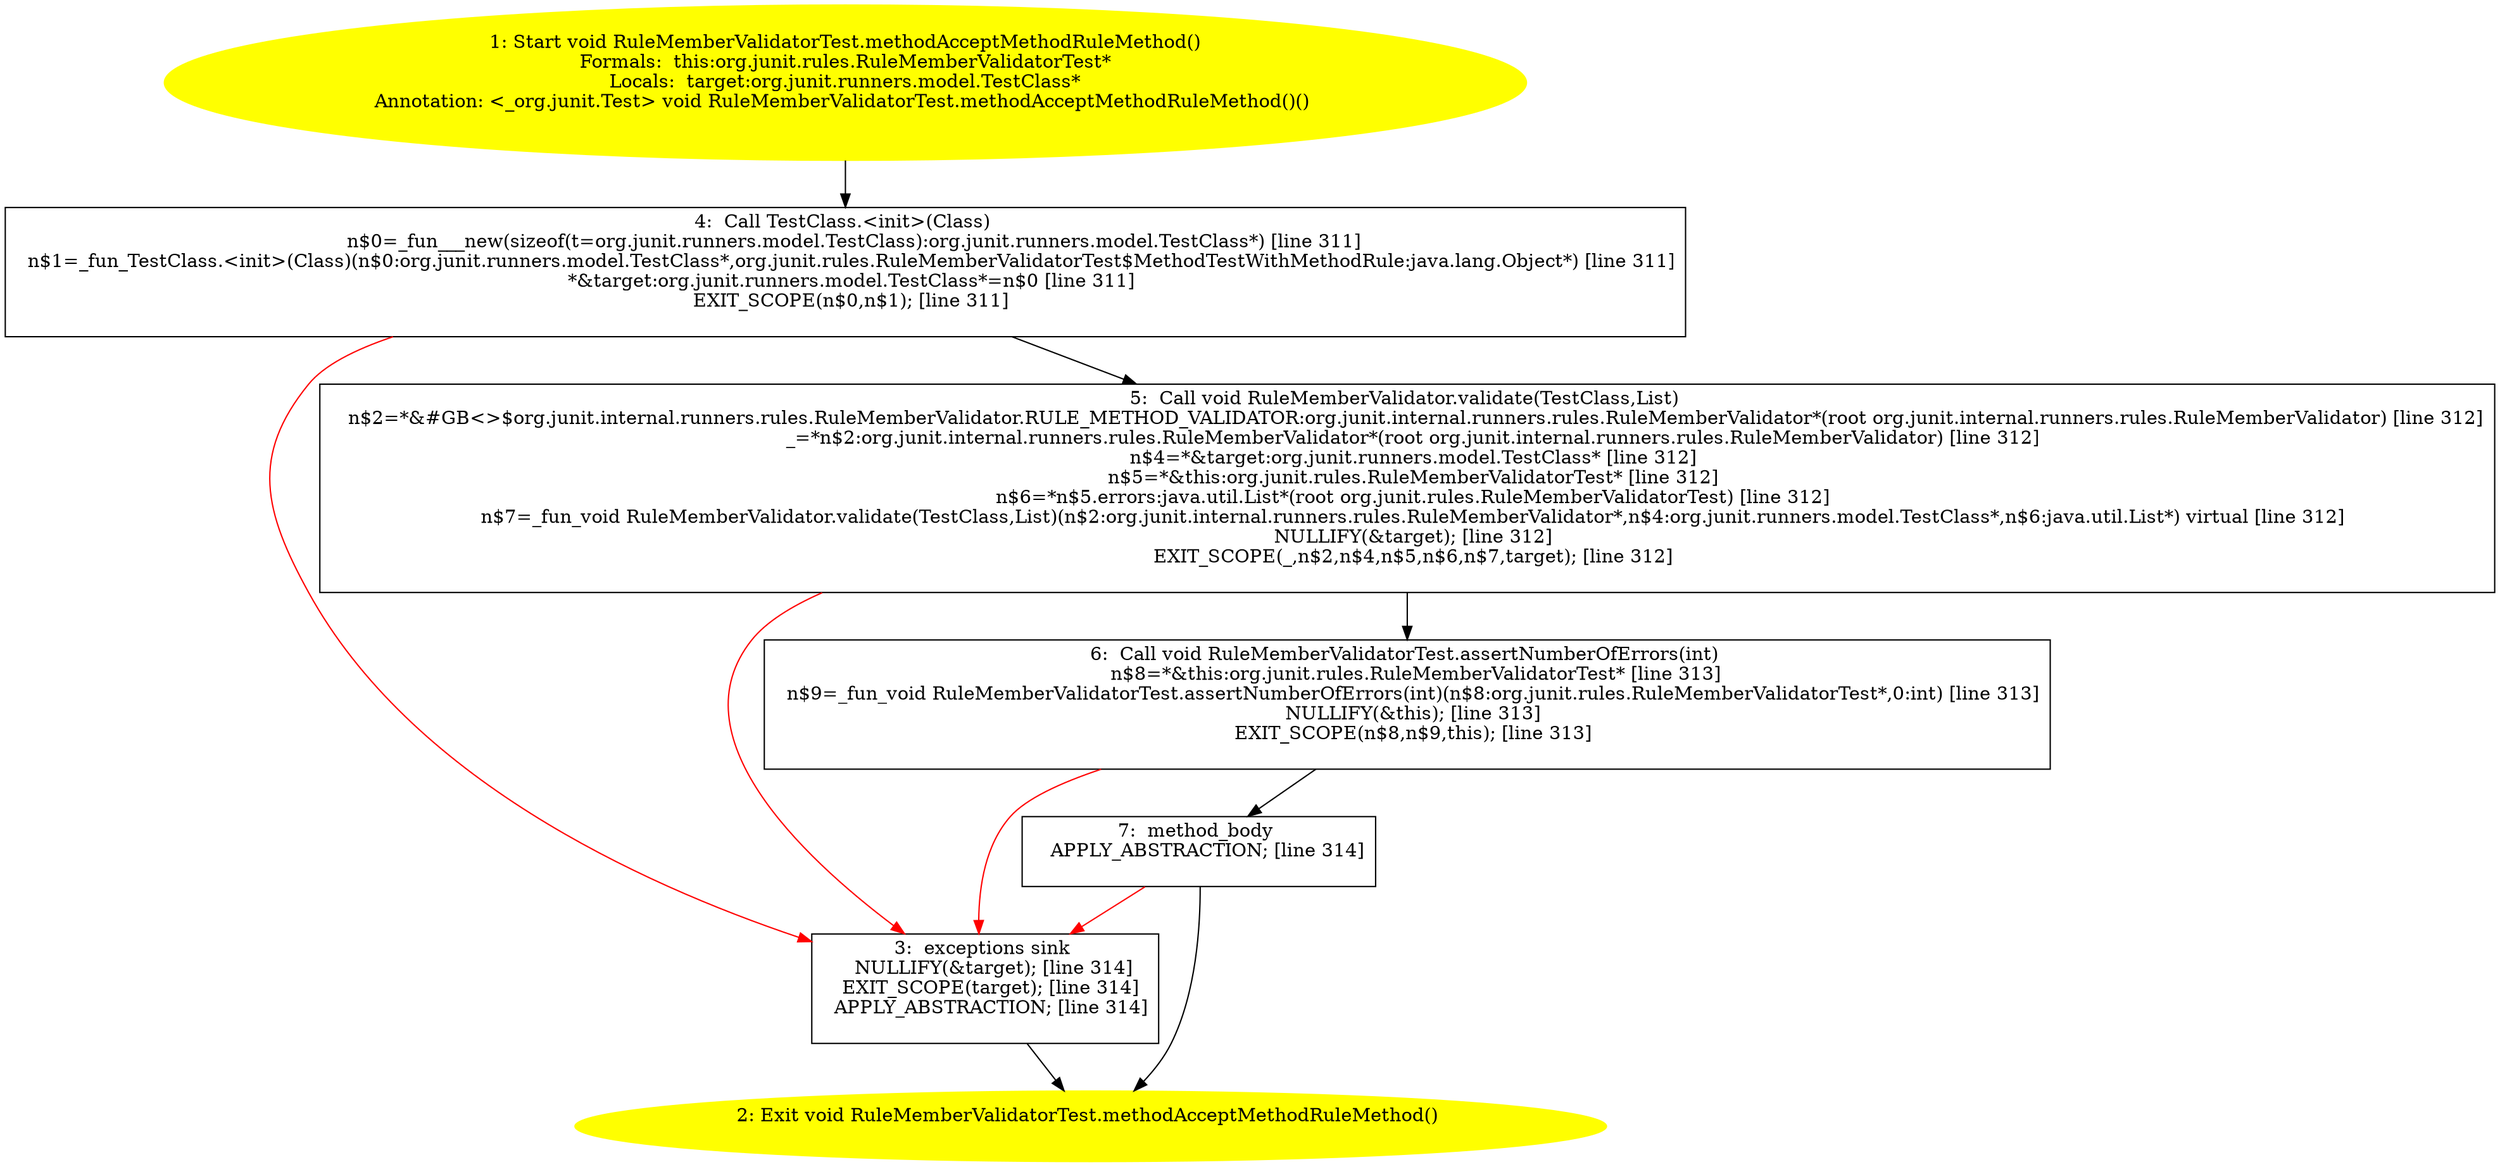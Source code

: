 /* @generated */
digraph cfg {
"org.junit.rules.RuleMemberValidatorTest.methodAcceptMethodRuleMethod():void.f912130d869c71b81357c48112afbc9a_1" [label="1: Start void RuleMemberValidatorTest.methodAcceptMethodRuleMethod()\nFormals:  this:org.junit.rules.RuleMemberValidatorTest*\nLocals:  target:org.junit.runners.model.TestClass*\nAnnotation: <_org.junit.Test> void RuleMemberValidatorTest.methodAcceptMethodRuleMethod()() \n  " color=yellow style=filled]
	

	 "org.junit.rules.RuleMemberValidatorTest.methodAcceptMethodRuleMethod():void.f912130d869c71b81357c48112afbc9a_1" -> "org.junit.rules.RuleMemberValidatorTest.methodAcceptMethodRuleMethod():void.f912130d869c71b81357c48112afbc9a_4" ;
"org.junit.rules.RuleMemberValidatorTest.methodAcceptMethodRuleMethod():void.f912130d869c71b81357c48112afbc9a_2" [label="2: Exit void RuleMemberValidatorTest.methodAcceptMethodRuleMethod() \n  " color=yellow style=filled]
	

"org.junit.rules.RuleMemberValidatorTest.methodAcceptMethodRuleMethod():void.f912130d869c71b81357c48112afbc9a_3" [label="3:  exceptions sink \n   NULLIFY(&target); [line 314]\n  EXIT_SCOPE(target); [line 314]\n  APPLY_ABSTRACTION; [line 314]\n " shape="box"]
	

	 "org.junit.rules.RuleMemberValidatorTest.methodAcceptMethodRuleMethod():void.f912130d869c71b81357c48112afbc9a_3" -> "org.junit.rules.RuleMemberValidatorTest.methodAcceptMethodRuleMethod():void.f912130d869c71b81357c48112afbc9a_2" ;
"org.junit.rules.RuleMemberValidatorTest.methodAcceptMethodRuleMethod():void.f912130d869c71b81357c48112afbc9a_4" [label="4:  Call TestClass.<init>(Class) \n   n$0=_fun___new(sizeof(t=org.junit.runners.model.TestClass):org.junit.runners.model.TestClass*) [line 311]\n  n$1=_fun_TestClass.<init>(Class)(n$0:org.junit.runners.model.TestClass*,org.junit.rules.RuleMemberValidatorTest$MethodTestWithMethodRule:java.lang.Object*) [line 311]\n  *&target:org.junit.runners.model.TestClass*=n$0 [line 311]\n  EXIT_SCOPE(n$0,n$1); [line 311]\n " shape="box"]
	

	 "org.junit.rules.RuleMemberValidatorTest.methodAcceptMethodRuleMethod():void.f912130d869c71b81357c48112afbc9a_4" -> "org.junit.rules.RuleMemberValidatorTest.methodAcceptMethodRuleMethod():void.f912130d869c71b81357c48112afbc9a_5" ;
	 "org.junit.rules.RuleMemberValidatorTest.methodAcceptMethodRuleMethod():void.f912130d869c71b81357c48112afbc9a_4" -> "org.junit.rules.RuleMemberValidatorTest.methodAcceptMethodRuleMethod():void.f912130d869c71b81357c48112afbc9a_3" [color="red" ];
"org.junit.rules.RuleMemberValidatorTest.methodAcceptMethodRuleMethod():void.f912130d869c71b81357c48112afbc9a_5" [label="5:  Call void RuleMemberValidator.validate(TestClass,List) \n   n$2=*&#GB<>$org.junit.internal.runners.rules.RuleMemberValidator.RULE_METHOD_VALIDATOR:org.junit.internal.runners.rules.RuleMemberValidator*(root org.junit.internal.runners.rules.RuleMemberValidator) [line 312]\n  _=*n$2:org.junit.internal.runners.rules.RuleMemberValidator*(root org.junit.internal.runners.rules.RuleMemberValidator) [line 312]\n  n$4=*&target:org.junit.runners.model.TestClass* [line 312]\n  n$5=*&this:org.junit.rules.RuleMemberValidatorTest* [line 312]\n  n$6=*n$5.errors:java.util.List*(root org.junit.rules.RuleMemberValidatorTest) [line 312]\n  n$7=_fun_void RuleMemberValidator.validate(TestClass,List)(n$2:org.junit.internal.runners.rules.RuleMemberValidator*,n$4:org.junit.runners.model.TestClass*,n$6:java.util.List*) virtual [line 312]\n  NULLIFY(&target); [line 312]\n  EXIT_SCOPE(_,n$2,n$4,n$5,n$6,n$7,target); [line 312]\n " shape="box"]
	

	 "org.junit.rules.RuleMemberValidatorTest.methodAcceptMethodRuleMethod():void.f912130d869c71b81357c48112afbc9a_5" -> "org.junit.rules.RuleMemberValidatorTest.methodAcceptMethodRuleMethod():void.f912130d869c71b81357c48112afbc9a_6" ;
	 "org.junit.rules.RuleMemberValidatorTest.methodAcceptMethodRuleMethod():void.f912130d869c71b81357c48112afbc9a_5" -> "org.junit.rules.RuleMemberValidatorTest.methodAcceptMethodRuleMethod():void.f912130d869c71b81357c48112afbc9a_3" [color="red" ];
"org.junit.rules.RuleMemberValidatorTest.methodAcceptMethodRuleMethod():void.f912130d869c71b81357c48112afbc9a_6" [label="6:  Call void RuleMemberValidatorTest.assertNumberOfErrors(int) \n   n$8=*&this:org.junit.rules.RuleMemberValidatorTest* [line 313]\n  n$9=_fun_void RuleMemberValidatorTest.assertNumberOfErrors(int)(n$8:org.junit.rules.RuleMemberValidatorTest*,0:int) [line 313]\n  NULLIFY(&this); [line 313]\n  EXIT_SCOPE(n$8,n$9,this); [line 313]\n " shape="box"]
	

	 "org.junit.rules.RuleMemberValidatorTest.methodAcceptMethodRuleMethod():void.f912130d869c71b81357c48112afbc9a_6" -> "org.junit.rules.RuleMemberValidatorTest.methodAcceptMethodRuleMethod():void.f912130d869c71b81357c48112afbc9a_7" ;
	 "org.junit.rules.RuleMemberValidatorTest.methodAcceptMethodRuleMethod():void.f912130d869c71b81357c48112afbc9a_6" -> "org.junit.rules.RuleMemberValidatorTest.methodAcceptMethodRuleMethod():void.f912130d869c71b81357c48112afbc9a_3" [color="red" ];
"org.junit.rules.RuleMemberValidatorTest.methodAcceptMethodRuleMethod():void.f912130d869c71b81357c48112afbc9a_7" [label="7:  method_body \n   APPLY_ABSTRACTION; [line 314]\n " shape="box"]
	

	 "org.junit.rules.RuleMemberValidatorTest.methodAcceptMethodRuleMethod():void.f912130d869c71b81357c48112afbc9a_7" -> "org.junit.rules.RuleMemberValidatorTest.methodAcceptMethodRuleMethod():void.f912130d869c71b81357c48112afbc9a_2" ;
	 "org.junit.rules.RuleMemberValidatorTest.methodAcceptMethodRuleMethod():void.f912130d869c71b81357c48112afbc9a_7" -> "org.junit.rules.RuleMemberValidatorTest.methodAcceptMethodRuleMethod():void.f912130d869c71b81357c48112afbc9a_3" [color="red" ];
}
